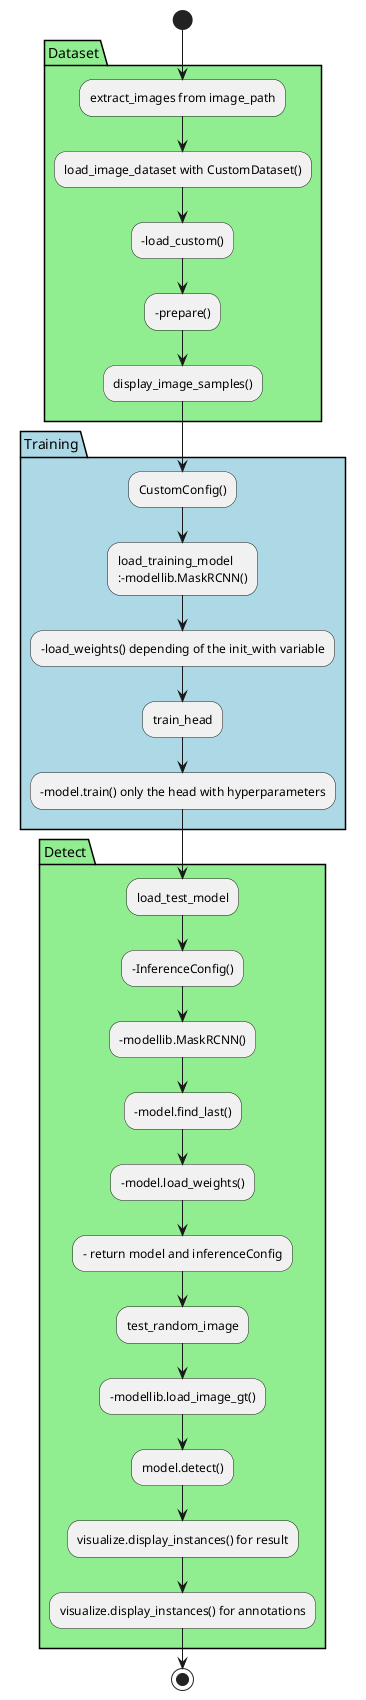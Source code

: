 @startuml

start

package #lightGreen "Dataset" {
    :extract_images from image_path;
    :load_image_dataset with CustomDataset();
    :-load_custom();
    :-prepare();
    :display_image_samples();
}

package #lightBlue "Training" {
    :CustomConfig();
    :load_training_model
    :-modellib.MaskRCNN();
    :-load_weights() depending of the init_with variable;
    :train_head;
    :-model.train() only the head with hyperparameters;
}

package #lightGreen "Detect" {
    :load_test_model;
    :-InferenceConfig();
    :-modellib.MaskRCNN();
    :-model.find_last();
    :-model.load_weights();
    :- return model and inferenceConfig;
    :test_random_image;
    :-modellib.load_image_gt();
    :model.detect();
    :visualize.display_instances() for result;
    :visualize.display_instances() for annotations;
}


stop

@enduml